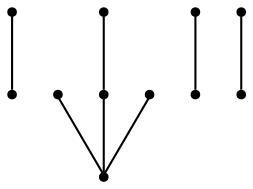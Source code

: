 graph {
  node [shape=point,comment="{\"directed\":false,\"doi\":\"10.1007/978-3-319-50106-2_27\",\"figure\":\"4 (1)\"}"]

  v0 [pos="423.5008092633287,2114.3924447790214"]
  v1 [pos="355.83166844808005,2114.3924447790214"]
  v2 [pos="423.5008092633287,2170.7839972987003"]
  v3 [pos="389.66623885570436,2080.558225448764"]
  v4 [pos="389.66623885570436,2249.731166141564"]
  v5 [pos="231.77129742937137,2249.731166141564"]
  v6 [pos="423.5008092633287,2204.6182166289573"]
  v7 [pos="344.55489845353384,2283.565258296544"]
  v8 [pos="265.6048265766559,2283.565258296544"]
  v9 [pos="197.93778417919123,2204.6182166289573"]
  v10 [pos="231.77129742937134,2080.558225448764"]

  v0 -- v1 [id="-1",pos="423.5008092633287,2114.3924447790214 355.83166844808005,2114.3924447790214 355.83166844808005,2114.3924447790214 355.83166844808005,2114.3924447790214"]
  v2 -- v5 [id="-2",pos="423.5008092633287,2170.7839972987003 397.184130560531,2170.7850782885525 397.184130560531,2170.7850782885525 397.184130560531,2170.7850782885525 370.87159305343596,2170.7850782885525 318.24235299788654,2170.7850782885525 286.28310041079993,2183.9413606693433 254.32801286507254,2197.0973886995803 243.0470619320627,2223.4137687194648 237.41282607904438,2236.574120709112 231.77129742937137,2249.731166141564 231.77129742937137,2249.731166141564 231.77129742937137,2249.731166141564"]
  v3 -- v4 [id="-4",pos="389.66623885570436,2080.558225448764 389.66623885570436,2249.731166141564 389.66623885570436,2249.731166141564 389.66623885570436,2249.731166141564"]
  v4 -- v5 [id="-5",pos="389.66623885570436,2249.731166141564 231.77129742937137,2249.731166141564 231.77129742937137,2249.731166141564 231.77129742937137,2249.731166141564"]
  v6 -- v7 [id="-6",pos="423.5008092633287,2204.6182166289573 368.992110191539,2204.6192976188095 368.992110191539,2204.6192976188095 368.992110191539,2204.6192976188095 359.5906262233217,2204.6192976188095 352.07275836415164,2204.6192976188095 348.31382443456664,2208.3780900987194 344.55489050498164,2212.1371369291824 344.55489050498164,2219.654721889002 344.55489050498164,2229.0519574393293 344.55489845353384,2283.565258296544 344.55489845353384,2283.565258296544 344.55489845353384,2283.565258296544"]
  v8 -- v9 [id="-7",pos="265.6048265766559,2283.565258296544 265.6048146538276,2229.0519574393293 265.6048146538276,2229.0519574393293 265.6048146538276,2229.0519574393293 265.6048146538276,2219.654721889002 265.6048146538276,2212.1371369291824 261.84588072424253,2208.3780900987194 258.08694679465754,2204.6192976188095 250.5690789354875,2204.6192976188095 243.04704603495827,2204.6192976188095 197.93778417919123,2204.6182166289573 197.93778417919123,2204.6182166289573 197.93778417919123,2204.6182166289573"]
  v10 -- v5 [id="-8",pos="231.77129742937134,2080.558225448764 231.77129742937137,2249.731166141564 231.77129742937137,2249.731166141564 231.77129742937137,2249.731166141564"]
}